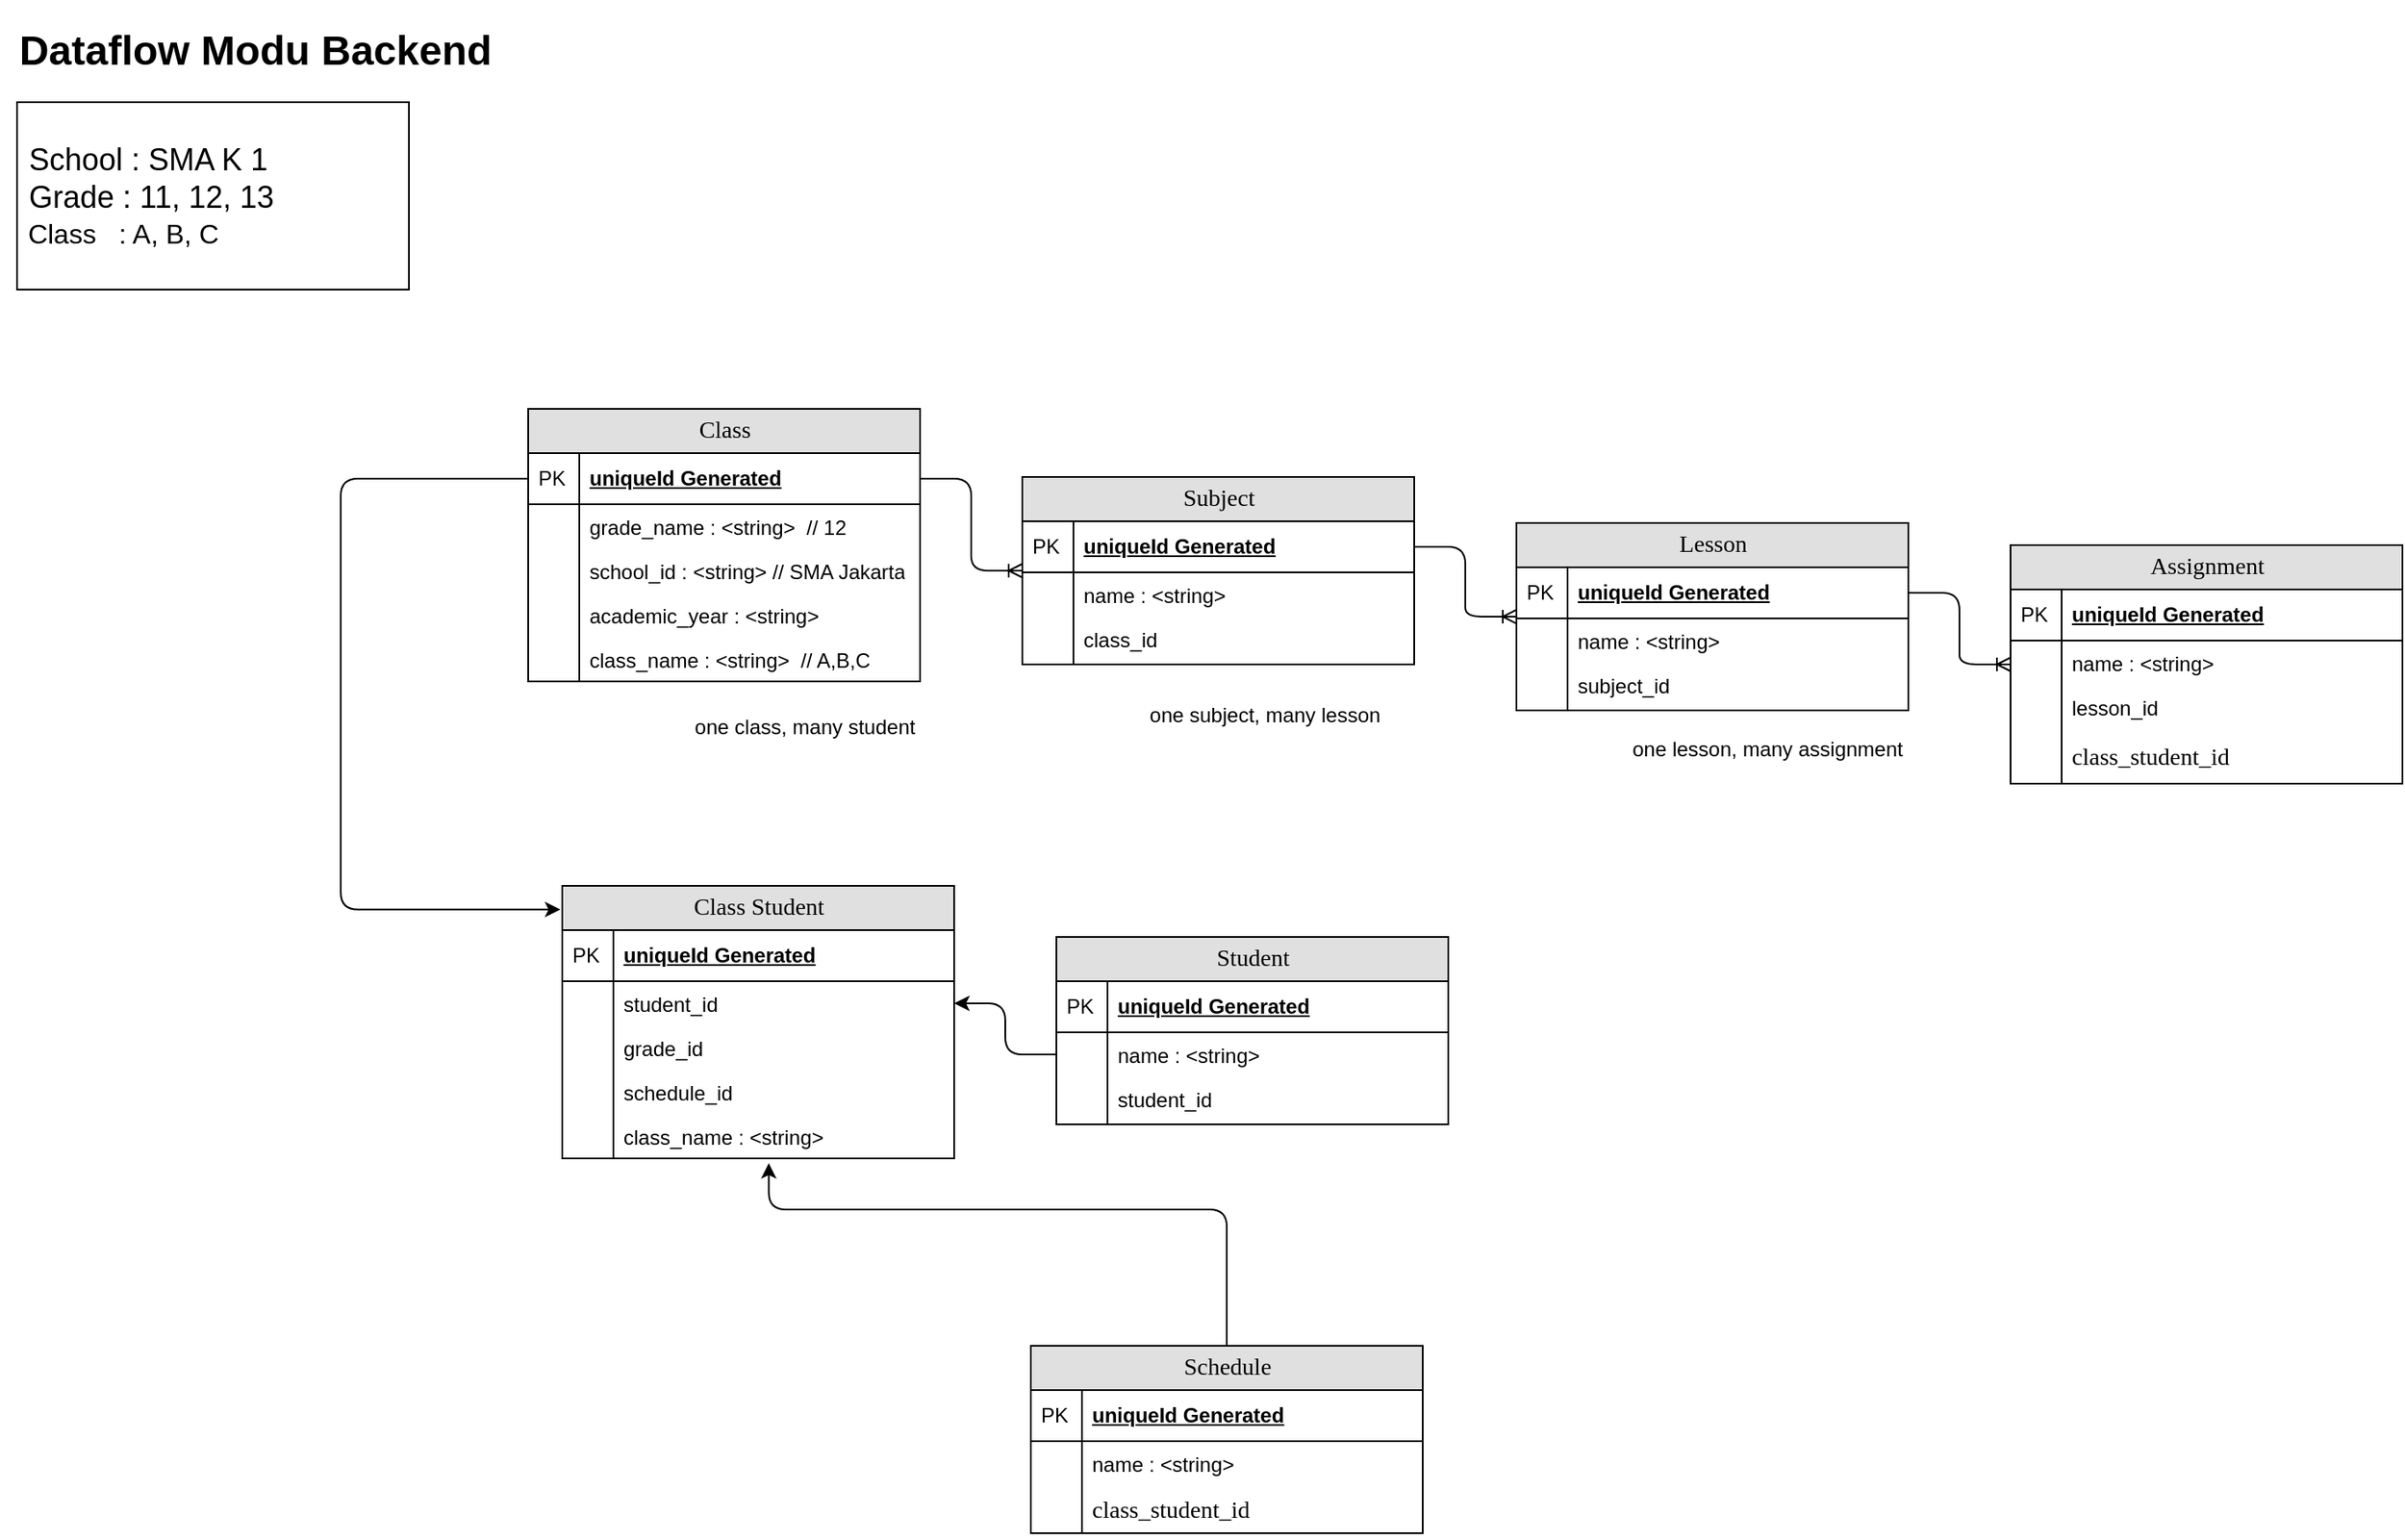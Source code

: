<mxfile version="15.3.1" type="github">
  <diagram name="Page-1" id="e56a1550-8fbb-45ad-956c-1786394a9013">
    <mxGraphModel dx="4749" dy="2077" grid="1" gridSize="10" guides="1" tooltips="1" connect="1" arrows="1" fold="1" page="1" pageScale="1" pageWidth="4681" pageHeight="3300" background="none" math="0" shadow="0">
      <root>
        <mxCell id="0" />
        <mxCell id="1" parent="0" />
        <mxCell id="IadoKZSt1bUUKNwr9SB5-1" value="&lt;b&gt;&lt;font style=&quot;font-size: 24px&quot;&gt;Dataflow Modu Backend&lt;/font&gt;&lt;/b&gt;" style="text;html=1;strokeColor=none;fillColor=none;align=center;verticalAlign=middle;whiteSpace=wrap;rounded=0;" vertex="1" parent="1">
          <mxGeometry x="330" y="150" width="300" height="60" as="geometry" />
        </mxCell>
        <mxCell id="IadoKZSt1bUUKNwr9SB5-111" value="&lt;font style=&quot;font-size: 18px&quot;&gt;&amp;nbsp;School&lt;span style=&quot;white-space: pre&quot;&gt;	&lt;/span&gt;: SMA K 1&lt;br&gt;&amp;nbsp;Grade&lt;span style=&quot;white-space: pre&quot;&gt;	&lt;/span&gt;: 11, 12, 13&lt;br&gt;&lt;/font&gt;&lt;div&gt;&lt;span&gt;&lt;font size=&quot;3&quot;&gt;&amp;nbsp;Class&lt;span style=&quot;white-space: pre&quot;&gt;	&lt;/span&gt;&amp;nbsp; : A, B, C&lt;/font&gt;&lt;/span&gt;&lt;/div&gt;" style="rounded=0;whiteSpace=wrap;html=1;align=left;" vertex="1" parent="1">
          <mxGeometry x="340" y="210" width="230" height="110" as="geometry" />
        </mxCell>
        <mxCell id="IadoKZSt1bUUKNwr9SB5-3" value="Class" style="swimlane;html=1;fontStyle=0;childLayout=stackLayout;horizontal=1;startSize=26;fillColor=#e0e0e0;horizontalStack=0;resizeParent=1;resizeLast=0;collapsible=1;marginBottom=0;swimlaneFillColor=#ffffff;align=center;rounded=0;shadow=0;comic=0;labelBackgroundColor=none;strokeWidth=1;fontFamily=Verdana;fontSize=14" vertex="1" parent="1">
          <mxGeometry x="640" y="390" width="230" height="160" as="geometry" />
        </mxCell>
        <mxCell id="IadoKZSt1bUUKNwr9SB5-4" value="uniqueId Generated" style="shape=partialRectangle;top=0;left=0;right=0;bottom=1;html=1;align=left;verticalAlign=middle;fillColor=none;spacingLeft=34;spacingRight=4;whiteSpace=wrap;overflow=hidden;rotatable=0;points=[[0,0.5],[1,0.5]];portConstraint=eastwest;dropTarget=0;fontStyle=5;" vertex="1" parent="IadoKZSt1bUUKNwr9SB5-3">
          <mxGeometry y="26" width="230" height="30" as="geometry" />
        </mxCell>
        <mxCell id="IadoKZSt1bUUKNwr9SB5-5" value="PK" style="shape=partialRectangle;top=0;left=0;bottom=0;html=1;fillColor=none;align=left;verticalAlign=middle;spacingLeft=4;spacingRight=4;whiteSpace=wrap;overflow=hidden;rotatable=0;points=[];portConstraint=eastwest;part=1;" vertex="1" connectable="0" parent="IadoKZSt1bUUKNwr9SB5-4">
          <mxGeometry width="30" height="30" as="geometry" />
        </mxCell>
        <mxCell id="IadoKZSt1bUUKNwr9SB5-6" value="grade_name : &amp;lt;string&amp;gt;&amp;nbsp; // 12" style="shape=partialRectangle;top=0;left=0;right=0;bottom=0;html=1;align=left;verticalAlign=top;fillColor=none;spacingLeft=34;spacingRight=4;whiteSpace=wrap;overflow=hidden;rotatable=0;points=[[0,0.5],[1,0.5]];portConstraint=eastwest;dropTarget=0;" vertex="1" parent="IadoKZSt1bUUKNwr9SB5-3">
          <mxGeometry y="56" width="230" height="26" as="geometry" />
        </mxCell>
        <mxCell id="IadoKZSt1bUUKNwr9SB5-7" value="" style="shape=partialRectangle;top=0;left=0;bottom=0;html=1;fillColor=none;align=left;verticalAlign=top;spacingLeft=4;spacingRight=4;whiteSpace=wrap;overflow=hidden;rotatable=0;points=[];portConstraint=eastwest;part=1;" vertex="1" connectable="0" parent="IadoKZSt1bUUKNwr9SB5-6">
          <mxGeometry width="30" height="26" as="geometry" />
        </mxCell>
        <mxCell id="IadoKZSt1bUUKNwr9SB5-8" value="school_id : &amp;lt;string&amp;gt; // SMA Jakarta" style="shape=partialRectangle;top=0;left=0;right=0;bottom=0;html=1;align=left;verticalAlign=top;fillColor=none;spacingLeft=34;spacingRight=4;whiteSpace=wrap;overflow=hidden;rotatable=0;points=[[0,0.5],[1,0.5]];portConstraint=eastwest;dropTarget=0;" vertex="1" parent="IadoKZSt1bUUKNwr9SB5-3">
          <mxGeometry y="82" width="230" height="26" as="geometry" />
        </mxCell>
        <mxCell id="IadoKZSt1bUUKNwr9SB5-9" value="" style="shape=partialRectangle;top=0;left=0;bottom=0;html=1;fillColor=none;align=left;verticalAlign=top;spacingLeft=4;spacingRight=4;whiteSpace=wrap;overflow=hidden;rotatable=0;points=[];portConstraint=eastwest;part=1;" vertex="1" connectable="0" parent="IadoKZSt1bUUKNwr9SB5-8">
          <mxGeometry width="30" height="26" as="geometry" />
        </mxCell>
        <mxCell id="IadoKZSt1bUUKNwr9SB5-10" value="academic_year : &amp;lt;string&amp;gt;" style="shape=partialRectangle;top=0;left=0;right=0;bottom=0;html=1;align=left;verticalAlign=top;fillColor=none;spacingLeft=34;spacingRight=4;whiteSpace=wrap;overflow=hidden;rotatable=0;points=[[0,0.5],[1,0.5]];portConstraint=eastwest;dropTarget=0;" vertex="1" parent="IadoKZSt1bUUKNwr9SB5-3">
          <mxGeometry y="108" width="230" height="26" as="geometry" />
        </mxCell>
        <mxCell id="IadoKZSt1bUUKNwr9SB5-11" value="" style="shape=partialRectangle;top=0;left=0;bottom=0;html=1;fillColor=none;align=left;verticalAlign=top;spacingLeft=4;spacingRight=4;whiteSpace=wrap;overflow=hidden;rotatable=0;points=[];portConstraint=eastwest;part=1;" vertex="1" connectable="0" parent="IadoKZSt1bUUKNwr9SB5-10">
          <mxGeometry width="30" height="26" as="geometry" />
        </mxCell>
        <mxCell id="IadoKZSt1bUUKNwr9SB5-12" value="class_name : &amp;lt;string&amp;gt;&amp;nbsp; // A,B,C" style="shape=partialRectangle;top=0;left=0;right=0;bottom=0;html=1;align=left;verticalAlign=top;fillColor=none;spacingLeft=34;spacingRight=4;whiteSpace=wrap;overflow=hidden;rotatable=0;points=[[0,0.5],[1,0.5]];portConstraint=eastwest;dropTarget=0;" vertex="1" parent="IadoKZSt1bUUKNwr9SB5-3">
          <mxGeometry y="134" width="230" height="26" as="geometry" />
        </mxCell>
        <mxCell id="IadoKZSt1bUUKNwr9SB5-13" value="" style="shape=partialRectangle;top=0;left=0;bottom=0;html=1;fillColor=none;align=left;verticalAlign=top;spacingLeft=4;spacingRight=4;whiteSpace=wrap;overflow=hidden;rotatable=0;points=[];portConstraint=eastwest;part=1;" vertex="1" connectable="0" parent="IadoKZSt1bUUKNwr9SB5-12">
          <mxGeometry width="30" height="26" as="geometry" />
        </mxCell>
        <mxCell id="IadoKZSt1bUUKNwr9SB5-15" value="Subject" style="swimlane;html=1;fontStyle=0;childLayout=stackLayout;horizontal=1;startSize=26;fillColor=#e0e0e0;horizontalStack=0;resizeParent=1;resizeLast=0;collapsible=1;marginBottom=0;swimlaneFillColor=#ffffff;align=center;rounded=0;shadow=0;comic=0;labelBackgroundColor=none;strokeWidth=1;fontFamily=Verdana;fontSize=14" vertex="1" parent="1">
          <mxGeometry x="930" y="430" width="230" height="110" as="geometry" />
        </mxCell>
        <mxCell id="IadoKZSt1bUUKNwr9SB5-16" value="uniqueId Generated" style="shape=partialRectangle;top=0;left=0;right=0;bottom=1;html=1;align=left;verticalAlign=middle;fillColor=none;spacingLeft=34;spacingRight=4;whiteSpace=wrap;overflow=hidden;rotatable=0;points=[[0,0.5],[1,0.5]];portConstraint=eastwest;dropTarget=0;fontStyle=5;" vertex="1" parent="IadoKZSt1bUUKNwr9SB5-15">
          <mxGeometry y="26" width="230" height="30" as="geometry" />
        </mxCell>
        <mxCell id="IadoKZSt1bUUKNwr9SB5-17" value="PK" style="shape=partialRectangle;top=0;left=0;bottom=0;html=1;fillColor=none;align=left;verticalAlign=middle;spacingLeft=4;spacingRight=4;whiteSpace=wrap;overflow=hidden;rotatable=0;points=[];portConstraint=eastwest;part=1;" vertex="1" connectable="0" parent="IadoKZSt1bUUKNwr9SB5-16">
          <mxGeometry width="30" height="30" as="geometry" />
        </mxCell>
        <mxCell id="IadoKZSt1bUUKNwr9SB5-18" value="name : &amp;lt;string&amp;gt;&amp;nbsp;" style="shape=partialRectangle;top=0;left=0;right=0;bottom=0;html=1;align=left;verticalAlign=top;fillColor=none;spacingLeft=34;spacingRight=4;whiteSpace=wrap;overflow=hidden;rotatable=0;points=[[0,0.5],[1,0.5]];portConstraint=eastwest;dropTarget=0;" vertex="1" parent="IadoKZSt1bUUKNwr9SB5-15">
          <mxGeometry y="56" width="230" height="26" as="geometry" />
        </mxCell>
        <mxCell id="IadoKZSt1bUUKNwr9SB5-19" value="" style="shape=partialRectangle;top=0;left=0;bottom=0;html=1;fillColor=none;align=left;verticalAlign=top;spacingLeft=4;spacingRight=4;whiteSpace=wrap;overflow=hidden;rotatable=0;points=[];portConstraint=eastwest;part=1;" vertex="1" connectable="0" parent="IadoKZSt1bUUKNwr9SB5-18">
          <mxGeometry width="30" height="26" as="geometry" />
        </mxCell>
        <mxCell id="IadoKZSt1bUUKNwr9SB5-20" value="class_id" style="shape=partialRectangle;top=0;left=0;right=0;bottom=0;html=1;align=left;verticalAlign=top;fillColor=none;spacingLeft=34;spacingRight=4;whiteSpace=wrap;overflow=hidden;rotatable=0;points=[[0,0.5],[1,0.5]];portConstraint=eastwest;dropTarget=0;" vertex="1" parent="IadoKZSt1bUUKNwr9SB5-15">
          <mxGeometry y="82" width="230" height="28" as="geometry" />
        </mxCell>
        <mxCell id="IadoKZSt1bUUKNwr9SB5-21" value="" style="shape=partialRectangle;top=0;left=0;bottom=0;html=1;fillColor=none;align=left;verticalAlign=top;spacingLeft=4;spacingRight=4;whiteSpace=wrap;overflow=hidden;rotatable=0;points=[];portConstraint=eastwest;part=1;" vertex="1" connectable="0" parent="IadoKZSt1bUUKNwr9SB5-20">
          <mxGeometry width="30" height="28" as="geometry" />
        </mxCell>
        <mxCell id="IadoKZSt1bUUKNwr9SB5-26" value="Lesson" style="swimlane;html=1;fontStyle=0;childLayout=stackLayout;horizontal=1;startSize=26;fillColor=#e0e0e0;horizontalStack=0;resizeParent=1;resizeLast=0;collapsible=1;marginBottom=0;swimlaneFillColor=#ffffff;align=center;rounded=0;shadow=0;comic=0;labelBackgroundColor=none;strokeWidth=1;fontFamily=Verdana;fontSize=14" vertex="1" parent="1">
          <mxGeometry x="1220" y="457" width="230" height="110" as="geometry" />
        </mxCell>
        <mxCell id="IadoKZSt1bUUKNwr9SB5-27" value="uniqueId Generated" style="shape=partialRectangle;top=0;left=0;right=0;bottom=1;html=1;align=left;verticalAlign=middle;fillColor=none;spacingLeft=34;spacingRight=4;whiteSpace=wrap;overflow=hidden;rotatable=0;points=[[0,0.5],[1,0.5]];portConstraint=eastwest;dropTarget=0;fontStyle=5;" vertex="1" parent="IadoKZSt1bUUKNwr9SB5-26">
          <mxGeometry y="26" width="230" height="30" as="geometry" />
        </mxCell>
        <mxCell id="IadoKZSt1bUUKNwr9SB5-28" value="PK" style="shape=partialRectangle;top=0;left=0;bottom=0;html=1;fillColor=none;align=left;verticalAlign=middle;spacingLeft=4;spacingRight=4;whiteSpace=wrap;overflow=hidden;rotatable=0;points=[];portConstraint=eastwest;part=1;" vertex="1" connectable="0" parent="IadoKZSt1bUUKNwr9SB5-27">
          <mxGeometry width="30" height="30" as="geometry" />
        </mxCell>
        <mxCell id="IadoKZSt1bUUKNwr9SB5-29" value="name : &amp;lt;string&amp;gt;&amp;nbsp;" style="shape=partialRectangle;top=0;left=0;right=0;bottom=0;html=1;align=left;verticalAlign=top;fillColor=none;spacingLeft=34;spacingRight=4;whiteSpace=wrap;overflow=hidden;rotatable=0;points=[[0,0.5],[1,0.5]];portConstraint=eastwest;dropTarget=0;" vertex="1" parent="IadoKZSt1bUUKNwr9SB5-26">
          <mxGeometry y="56" width="230" height="26" as="geometry" />
        </mxCell>
        <mxCell id="IadoKZSt1bUUKNwr9SB5-30" value="" style="shape=partialRectangle;top=0;left=0;bottom=0;html=1;fillColor=none;align=left;verticalAlign=top;spacingLeft=4;spacingRight=4;whiteSpace=wrap;overflow=hidden;rotatable=0;points=[];portConstraint=eastwest;part=1;" vertex="1" connectable="0" parent="IadoKZSt1bUUKNwr9SB5-29">
          <mxGeometry width="30" height="26" as="geometry" />
        </mxCell>
        <mxCell id="IadoKZSt1bUUKNwr9SB5-31" value="subject_id" style="shape=partialRectangle;top=0;left=0;right=0;bottom=0;html=1;align=left;verticalAlign=top;fillColor=none;spacingLeft=34;spacingRight=4;whiteSpace=wrap;overflow=hidden;rotatable=0;points=[[0,0.5],[1,0.5]];portConstraint=eastwest;dropTarget=0;" vertex="1" parent="IadoKZSt1bUUKNwr9SB5-26">
          <mxGeometry y="82" width="230" height="28" as="geometry" />
        </mxCell>
        <mxCell id="IadoKZSt1bUUKNwr9SB5-32" value="" style="shape=partialRectangle;top=0;left=0;bottom=0;html=1;fillColor=none;align=left;verticalAlign=top;spacingLeft=4;spacingRight=4;whiteSpace=wrap;overflow=hidden;rotatable=0;points=[];portConstraint=eastwest;part=1;" vertex="1" connectable="0" parent="IadoKZSt1bUUKNwr9SB5-31">
          <mxGeometry width="30" height="28" as="geometry" />
        </mxCell>
        <mxCell id="IadoKZSt1bUUKNwr9SB5-37" value="Assignment" style="swimlane;html=1;fontStyle=0;childLayout=stackLayout;horizontal=1;startSize=26;fillColor=#e0e0e0;horizontalStack=0;resizeParent=1;resizeLast=0;collapsible=1;marginBottom=0;swimlaneFillColor=#ffffff;align=center;rounded=0;shadow=0;comic=0;labelBackgroundColor=none;strokeWidth=1;fontFamily=Verdana;fontSize=14" vertex="1" parent="1">
          <mxGeometry x="1510" y="470" width="230" height="140" as="geometry">
            <mxRectangle x="1010" y="1060" width="70" height="26" as="alternateBounds" />
          </mxGeometry>
        </mxCell>
        <mxCell id="IadoKZSt1bUUKNwr9SB5-38" value="uniqueId Generated" style="shape=partialRectangle;top=0;left=0;right=0;bottom=1;html=1;align=left;verticalAlign=middle;fillColor=none;spacingLeft=34;spacingRight=4;whiteSpace=wrap;overflow=hidden;rotatable=0;points=[[0,0.5],[1,0.5]];portConstraint=eastwest;dropTarget=0;fontStyle=5;" vertex="1" parent="IadoKZSt1bUUKNwr9SB5-37">
          <mxGeometry y="26" width="230" height="30" as="geometry" />
        </mxCell>
        <mxCell id="IadoKZSt1bUUKNwr9SB5-39" value="PK" style="shape=partialRectangle;top=0;left=0;bottom=0;html=1;fillColor=none;align=left;verticalAlign=middle;spacingLeft=4;spacingRight=4;whiteSpace=wrap;overflow=hidden;rotatable=0;points=[];portConstraint=eastwest;part=1;" vertex="1" connectable="0" parent="IadoKZSt1bUUKNwr9SB5-38">
          <mxGeometry width="30" height="30" as="geometry" />
        </mxCell>
        <mxCell id="IadoKZSt1bUUKNwr9SB5-40" value="name : &amp;lt;string&amp;gt;&amp;nbsp;" style="shape=partialRectangle;top=0;left=0;right=0;bottom=0;html=1;align=left;verticalAlign=top;fillColor=none;spacingLeft=34;spacingRight=4;whiteSpace=wrap;overflow=hidden;rotatable=0;points=[[0,0.5],[1,0.5]];portConstraint=eastwest;dropTarget=0;" vertex="1" parent="IadoKZSt1bUUKNwr9SB5-37">
          <mxGeometry y="56" width="230" height="26" as="geometry" />
        </mxCell>
        <mxCell id="IadoKZSt1bUUKNwr9SB5-41" value="" style="shape=partialRectangle;top=0;left=0;bottom=0;html=1;fillColor=none;align=left;verticalAlign=top;spacingLeft=4;spacingRight=4;whiteSpace=wrap;overflow=hidden;rotatable=0;points=[];portConstraint=eastwest;part=1;" vertex="1" connectable="0" parent="IadoKZSt1bUUKNwr9SB5-40">
          <mxGeometry width="30" height="26" as="geometry" />
        </mxCell>
        <mxCell id="IadoKZSt1bUUKNwr9SB5-42" value="lesson_id" style="shape=partialRectangle;top=0;left=0;right=0;bottom=0;html=1;align=left;verticalAlign=top;fillColor=none;spacingLeft=34;spacingRight=4;whiteSpace=wrap;overflow=hidden;rotatable=0;points=[[0,0.5],[1,0.5]];portConstraint=eastwest;dropTarget=0;" vertex="1" parent="IadoKZSt1bUUKNwr9SB5-37">
          <mxGeometry y="82" width="230" height="28" as="geometry" />
        </mxCell>
        <mxCell id="IadoKZSt1bUUKNwr9SB5-43" value="" style="shape=partialRectangle;top=0;left=0;bottom=0;html=1;fillColor=none;align=left;verticalAlign=top;spacingLeft=4;spacingRight=4;whiteSpace=wrap;overflow=hidden;rotatable=0;points=[];portConstraint=eastwest;part=1;" vertex="1" connectable="0" parent="IadoKZSt1bUUKNwr9SB5-42">
          <mxGeometry width="30" height="28" as="geometry" />
        </mxCell>
        <mxCell id="IadoKZSt1bUUKNwr9SB5-56" value="&lt;span style=&quot;font-family: &amp;#34;verdana&amp;#34; ; font-size: 14px ; text-align: center&quot;&gt;class_student_id&lt;/span&gt;" style="shape=partialRectangle;top=0;left=0;right=0;bottom=0;html=1;align=left;verticalAlign=top;fillColor=none;spacingLeft=34;spacingRight=4;whiteSpace=wrap;overflow=hidden;rotatable=0;points=[[0,0.5],[1,0.5]];portConstraint=eastwest;dropTarget=0;" vertex="1" parent="IadoKZSt1bUUKNwr9SB5-37">
          <mxGeometry y="110" width="230" height="30" as="geometry" />
        </mxCell>
        <mxCell id="IadoKZSt1bUUKNwr9SB5-57" value="" style="shape=partialRectangle;top=0;left=0;bottom=0;html=1;fillColor=none;align=left;verticalAlign=top;spacingLeft=4;spacingRight=4;whiteSpace=wrap;overflow=hidden;rotatable=0;points=[];portConstraint=eastwest;part=1;" vertex="1" connectable="0" parent="IadoKZSt1bUUKNwr9SB5-56">
          <mxGeometry width="30" height="30" as="geometry" />
        </mxCell>
        <mxCell id="IadoKZSt1bUUKNwr9SB5-58" value="Class Student" style="swimlane;html=1;fontStyle=0;childLayout=stackLayout;horizontal=1;startSize=26;fillColor=#e0e0e0;horizontalStack=0;resizeParent=1;resizeLast=0;collapsible=1;marginBottom=0;swimlaneFillColor=#ffffff;align=center;rounded=0;shadow=0;comic=0;labelBackgroundColor=none;strokeWidth=1;fontFamily=Verdana;fontSize=14" vertex="1" parent="1">
          <mxGeometry x="660" y="670" width="230" height="160" as="geometry" />
        </mxCell>
        <mxCell id="IadoKZSt1bUUKNwr9SB5-59" value="uniqueId Generated" style="shape=partialRectangle;top=0;left=0;right=0;bottom=1;html=1;align=left;verticalAlign=middle;fillColor=none;spacingLeft=34;spacingRight=4;whiteSpace=wrap;overflow=hidden;rotatable=0;points=[[0,0.5],[1,0.5]];portConstraint=eastwest;dropTarget=0;fontStyle=5;" vertex="1" parent="IadoKZSt1bUUKNwr9SB5-58">
          <mxGeometry y="26" width="230" height="30" as="geometry" />
        </mxCell>
        <mxCell id="IadoKZSt1bUUKNwr9SB5-60" value="PK" style="shape=partialRectangle;top=0;left=0;bottom=0;html=1;fillColor=none;align=left;verticalAlign=middle;spacingLeft=4;spacingRight=4;whiteSpace=wrap;overflow=hidden;rotatable=0;points=[];portConstraint=eastwest;part=1;" vertex="1" connectable="0" parent="IadoKZSt1bUUKNwr9SB5-59">
          <mxGeometry width="30" height="30" as="geometry" />
        </mxCell>
        <mxCell id="IadoKZSt1bUUKNwr9SB5-61" value="student_id" style="shape=partialRectangle;top=0;left=0;right=0;bottom=0;html=1;align=left;verticalAlign=top;fillColor=none;spacingLeft=34;spacingRight=4;whiteSpace=wrap;overflow=hidden;rotatable=0;points=[[0,0.5],[1,0.5]];portConstraint=eastwest;dropTarget=0;" vertex="1" parent="IadoKZSt1bUUKNwr9SB5-58">
          <mxGeometry y="56" width="230" height="26" as="geometry" />
        </mxCell>
        <mxCell id="IadoKZSt1bUUKNwr9SB5-62" value="" style="shape=partialRectangle;top=0;left=0;bottom=0;html=1;fillColor=none;align=left;verticalAlign=top;spacingLeft=4;spacingRight=4;whiteSpace=wrap;overflow=hidden;rotatable=0;points=[];portConstraint=eastwest;part=1;" vertex="1" connectable="0" parent="IadoKZSt1bUUKNwr9SB5-61">
          <mxGeometry width="30" height="26" as="geometry" />
        </mxCell>
        <mxCell id="IadoKZSt1bUUKNwr9SB5-63" value="grade_id" style="shape=partialRectangle;top=0;left=0;right=0;bottom=0;html=1;align=left;verticalAlign=top;fillColor=none;spacingLeft=34;spacingRight=4;whiteSpace=wrap;overflow=hidden;rotatable=0;points=[[0,0.5],[1,0.5]];portConstraint=eastwest;dropTarget=0;" vertex="1" parent="IadoKZSt1bUUKNwr9SB5-58">
          <mxGeometry y="82" width="230" height="26" as="geometry" />
        </mxCell>
        <mxCell id="IadoKZSt1bUUKNwr9SB5-64" value="" style="shape=partialRectangle;top=0;left=0;bottom=0;html=1;fillColor=none;align=left;verticalAlign=top;spacingLeft=4;spacingRight=4;whiteSpace=wrap;overflow=hidden;rotatable=0;points=[];portConstraint=eastwest;part=1;" vertex="1" connectable="0" parent="IadoKZSt1bUUKNwr9SB5-63">
          <mxGeometry width="30" height="26" as="geometry" />
        </mxCell>
        <mxCell id="IadoKZSt1bUUKNwr9SB5-65" value="schedule_id" style="shape=partialRectangle;top=0;left=0;right=0;bottom=0;html=1;align=left;verticalAlign=top;fillColor=none;spacingLeft=34;spacingRight=4;whiteSpace=wrap;overflow=hidden;rotatable=0;points=[[0,0.5],[1,0.5]];portConstraint=eastwest;dropTarget=0;" vertex="1" parent="IadoKZSt1bUUKNwr9SB5-58">
          <mxGeometry y="108" width="230" height="26" as="geometry" />
        </mxCell>
        <mxCell id="IadoKZSt1bUUKNwr9SB5-66" value="" style="shape=partialRectangle;top=0;left=0;bottom=0;html=1;fillColor=none;align=left;verticalAlign=top;spacingLeft=4;spacingRight=4;whiteSpace=wrap;overflow=hidden;rotatable=0;points=[];portConstraint=eastwest;part=1;" vertex="1" connectable="0" parent="IadoKZSt1bUUKNwr9SB5-65">
          <mxGeometry width="30" height="26" as="geometry" />
        </mxCell>
        <mxCell id="IadoKZSt1bUUKNwr9SB5-67" value="class_name : &amp;lt;string&amp;gt;" style="shape=partialRectangle;top=0;left=0;right=0;bottom=0;html=1;align=left;verticalAlign=top;fillColor=none;spacingLeft=34;spacingRight=4;whiteSpace=wrap;overflow=hidden;rotatable=0;points=[[0,0.5],[1,0.5]];portConstraint=eastwest;dropTarget=0;" vertex="1" parent="IadoKZSt1bUUKNwr9SB5-58">
          <mxGeometry y="134" width="230" height="26" as="geometry" />
        </mxCell>
        <mxCell id="IadoKZSt1bUUKNwr9SB5-68" value="" style="shape=partialRectangle;top=0;left=0;bottom=0;html=1;fillColor=none;align=left;verticalAlign=top;spacingLeft=4;spacingRight=4;whiteSpace=wrap;overflow=hidden;rotatable=0;points=[];portConstraint=eastwest;part=1;" vertex="1" connectable="0" parent="IadoKZSt1bUUKNwr9SB5-67">
          <mxGeometry width="30" height="26" as="geometry" />
        </mxCell>
        <mxCell id="IadoKZSt1bUUKNwr9SB5-69" value="" style="edgeStyle=entityRelationEdgeStyle;fontSize=12;html=1;endArrow=ERoneToMany;exitX=1;exitY=0.5;exitDx=0;exitDy=0;" edge="1" parent="1" source="IadoKZSt1bUUKNwr9SB5-4" target="IadoKZSt1bUUKNwr9SB5-15">
          <mxGeometry x="530" y="390" width="100" height="100" as="geometry">
            <mxPoint x="900" y="620" as="sourcePoint" />
            <mxPoint x="1000" y="520" as="targetPoint" />
          </mxGeometry>
        </mxCell>
        <mxCell id="IadoKZSt1bUUKNwr9SB5-70" value="" style="edgeStyle=entityRelationEdgeStyle;fontSize=12;html=1;endArrow=ERoneToMany;" edge="1" parent="1" source="IadoKZSt1bUUKNwr9SB5-16" target="IadoKZSt1bUUKNwr9SB5-26">
          <mxGeometry x="530" y="390" width="100" height="100" as="geometry">
            <mxPoint x="1170" y="470" as="sourcePoint" />
            <mxPoint x="1240" y="524" as="targetPoint" />
          </mxGeometry>
        </mxCell>
        <mxCell id="IadoKZSt1bUUKNwr9SB5-74" value="Student" style="swimlane;html=1;fontStyle=0;childLayout=stackLayout;horizontal=1;startSize=26;fillColor=#e0e0e0;horizontalStack=0;resizeParent=1;resizeLast=0;collapsible=1;marginBottom=0;swimlaneFillColor=#ffffff;align=center;rounded=0;shadow=0;comic=0;labelBackgroundColor=none;strokeWidth=1;fontFamily=Verdana;fontSize=14" vertex="1" parent="1">
          <mxGeometry x="950" y="700" width="230" height="110" as="geometry" />
        </mxCell>
        <mxCell id="IadoKZSt1bUUKNwr9SB5-75" value="uniqueId Generated" style="shape=partialRectangle;top=0;left=0;right=0;bottom=1;html=1;align=left;verticalAlign=middle;fillColor=none;spacingLeft=34;spacingRight=4;whiteSpace=wrap;overflow=hidden;rotatable=0;points=[[0,0.5],[1,0.5]];portConstraint=eastwest;dropTarget=0;fontStyle=5;" vertex="1" parent="IadoKZSt1bUUKNwr9SB5-74">
          <mxGeometry y="26" width="230" height="30" as="geometry" />
        </mxCell>
        <mxCell id="IadoKZSt1bUUKNwr9SB5-76" value="PK" style="shape=partialRectangle;top=0;left=0;bottom=0;html=1;fillColor=none;align=left;verticalAlign=middle;spacingLeft=4;spacingRight=4;whiteSpace=wrap;overflow=hidden;rotatable=0;points=[];portConstraint=eastwest;part=1;" vertex="1" connectable="0" parent="IadoKZSt1bUUKNwr9SB5-75">
          <mxGeometry width="30" height="30" as="geometry" />
        </mxCell>
        <mxCell id="IadoKZSt1bUUKNwr9SB5-77" value="name : &amp;lt;string&amp;gt;&amp;nbsp;" style="shape=partialRectangle;top=0;left=0;right=0;bottom=0;html=1;align=left;verticalAlign=top;fillColor=none;spacingLeft=34;spacingRight=4;whiteSpace=wrap;overflow=hidden;rotatable=0;points=[[0,0.5],[1,0.5]];portConstraint=eastwest;dropTarget=0;" vertex="1" parent="IadoKZSt1bUUKNwr9SB5-74">
          <mxGeometry y="56" width="230" height="26" as="geometry" />
        </mxCell>
        <mxCell id="IadoKZSt1bUUKNwr9SB5-78" value="" style="shape=partialRectangle;top=0;left=0;bottom=0;html=1;fillColor=none;align=left;verticalAlign=top;spacingLeft=4;spacingRight=4;whiteSpace=wrap;overflow=hidden;rotatable=0;points=[];portConstraint=eastwest;part=1;" vertex="1" connectable="0" parent="IadoKZSt1bUUKNwr9SB5-77">
          <mxGeometry width="30" height="26" as="geometry" />
        </mxCell>
        <mxCell id="IadoKZSt1bUUKNwr9SB5-79" value="student_id" style="shape=partialRectangle;top=0;left=0;right=0;bottom=0;html=1;align=left;verticalAlign=top;fillColor=none;spacingLeft=34;spacingRight=4;whiteSpace=wrap;overflow=hidden;rotatable=0;points=[[0,0.5],[1,0.5]];portConstraint=eastwest;dropTarget=0;" vertex="1" parent="IadoKZSt1bUUKNwr9SB5-74">
          <mxGeometry y="82" width="230" height="28" as="geometry" />
        </mxCell>
        <mxCell id="IadoKZSt1bUUKNwr9SB5-80" value="" style="shape=partialRectangle;top=0;left=0;bottom=0;html=1;fillColor=none;align=left;verticalAlign=top;spacingLeft=4;spacingRight=4;whiteSpace=wrap;overflow=hidden;rotatable=0;points=[];portConstraint=eastwest;part=1;" vertex="1" connectable="0" parent="IadoKZSt1bUUKNwr9SB5-79">
          <mxGeometry width="30" height="28" as="geometry" />
        </mxCell>
        <mxCell id="IadoKZSt1bUUKNwr9SB5-86" value="" style="edgeStyle=elbowEdgeStyle;elbow=horizontal;endArrow=classic;html=1;exitX=0;exitY=0.5;exitDx=0;exitDy=0;entryX=-0.005;entryY=0.087;entryDx=0;entryDy=0;entryPerimeter=0;" edge="1" parent="1" source="IadoKZSt1bUUKNwr9SB5-4" target="IadoKZSt1bUUKNwr9SB5-58">
          <mxGeometry x="530" y="390" width="50" height="50" as="geometry">
            <mxPoint x="520" y="600" as="sourcePoint" />
            <mxPoint x="630" y="610" as="targetPoint" />
            <Array as="points">
              <mxPoint x="530" y="500" />
            </Array>
          </mxGeometry>
        </mxCell>
        <mxCell id="IadoKZSt1bUUKNwr9SB5-88" value="" style="edgeStyle=entityRelationEdgeStyle;fontSize=12;html=1;endArrow=ERoneToMany;" edge="1" parent="1" source="IadoKZSt1bUUKNwr9SB5-27" target="IadoKZSt1bUUKNwr9SB5-37">
          <mxGeometry x="530" y="390" width="100" height="100" as="geometry">
            <mxPoint x="1170" y="481" as="sourcePoint" />
            <mxPoint x="1510" y="720" as="targetPoint" />
          </mxGeometry>
        </mxCell>
        <mxCell id="IadoKZSt1bUUKNwr9SB5-96" value="Schedule" style="swimlane;html=1;fontStyle=0;childLayout=stackLayout;horizontal=1;startSize=26;fillColor=#e0e0e0;horizontalStack=0;resizeParent=1;resizeLast=0;collapsible=1;marginBottom=0;swimlaneFillColor=#ffffff;align=center;rounded=0;shadow=0;comic=0;labelBackgroundColor=none;strokeWidth=1;fontFamily=Verdana;fontSize=14" vertex="1" parent="1">
          <mxGeometry x="935" y="940" width="230" height="110" as="geometry" />
        </mxCell>
        <mxCell id="IadoKZSt1bUUKNwr9SB5-97" value="uniqueId Generated" style="shape=partialRectangle;top=0;left=0;right=0;bottom=1;html=1;align=left;verticalAlign=middle;fillColor=none;spacingLeft=34;spacingRight=4;whiteSpace=wrap;overflow=hidden;rotatable=0;points=[[0,0.5],[1,0.5]];portConstraint=eastwest;dropTarget=0;fontStyle=5;" vertex="1" parent="IadoKZSt1bUUKNwr9SB5-96">
          <mxGeometry y="26" width="230" height="30" as="geometry" />
        </mxCell>
        <mxCell id="IadoKZSt1bUUKNwr9SB5-98" value="PK" style="shape=partialRectangle;top=0;left=0;bottom=0;html=1;fillColor=none;align=left;verticalAlign=middle;spacingLeft=4;spacingRight=4;whiteSpace=wrap;overflow=hidden;rotatable=0;points=[];portConstraint=eastwest;part=1;" vertex="1" connectable="0" parent="IadoKZSt1bUUKNwr9SB5-97">
          <mxGeometry width="30" height="30" as="geometry" />
        </mxCell>
        <mxCell id="IadoKZSt1bUUKNwr9SB5-99" value="name : &amp;lt;string&amp;gt;&amp;nbsp;" style="shape=partialRectangle;top=0;left=0;right=0;bottom=0;html=1;align=left;verticalAlign=top;fillColor=none;spacingLeft=34;spacingRight=4;whiteSpace=wrap;overflow=hidden;rotatable=0;points=[[0,0.5],[1,0.5]];portConstraint=eastwest;dropTarget=0;" vertex="1" parent="IadoKZSt1bUUKNwr9SB5-96">
          <mxGeometry y="56" width="230" height="26" as="geometry" />
        </mxCell>
        <mxCell id="IadoKZSt1bUUKNwr9SB5-100" value="" style="shape=partialRectangle;top=0;left=0;bottom=0;html=1;fillColor=none;align=left;verticalAlign=top;spacingLeft=4;spacingRight=4;whiteSpace=wrap;overflow=hidden;rotatable=0;points=[];portConstraint=eastwest;part=1;" vertex="1" connectable="0" parent="IadoKZSt1bUUKNwr9SB5-99">
          <mxGeometry width="30" height="26" as="geometry" />
        </mxCell>
        <mxCell id="IadoKZSt1bUUKNwr9SB5-101" value="&lt;span style=&quot;font-family: &amp;#34;verdana&amp;#34; ; font-size: 14px ; text-align: center&quot;&gt;class_student_id&lt;/span&gt;" style="shape=partialRectangle;top=0;left=0;right=0;bottom=0;html=1;align=left;verticalAlign=top;fillColor=none;spacingLeft=34;spacingRight=4;whiteSpace=wrap;overflow=hidden;rotatable=0;points=[[0,0.5],[1,0.5]];portConstraint=eastwest;dropTarget=0;" vertex="1" parent="IadoKZSt1bUUKNwr9SB5-96">
          <mxGeometry y="82" width="230" height="28" as="geometry" />
        </mxCell>
        <mxCell id="IadoKZSt1bUUKNwr9SB5-102" value="" style="shape=partialRectangle;top=0;left=0;bottom=0;html=1;fillColor=none;align=left;verticalAlign=top;spacingLeft=4;spacingRight=4;whiteSpace=wrap;overflow=hidden;rotatable=0;points=[];portConstraint=eastwest;part=1;" vertex="1" connectable="0" parent="IadoKZSt1bUUKNwr9SB5-101">
          <mxGeometry width="30" height="28" as="geometry" />
        </mxCell>
        <mxCell id="IadoKZSt1bUUKNwr9SB5-105" value="" style="edgeStyle=elbowEdgeStyle;elbow=vertical;endArrow=classic;html=1;entryX=0.527;entryY=1.108;entryDx=0;entryDy=0;entryPerimeter=0;exitX=0.5;exitY=0;exitDx=0;exitDy=0;" edge="1" parent="1" source="IadoKZSt1bUUKNwr9SB5-96" target="IadoKZSt1bUUKNwr9SB5-67">
          <mxGeometry x="530" y="390" width="50" height="50" as="geometry">
            <mxPoint x="1200" y="750" as="sourcePoint" />
            <mxPoint x="1250" y="700" as="targetPoint" />
            <Array as="points">
              <mxPoint x="1160" y="860" />
            </Array>
          </mxGeometry>
        </mxCell>
        <mxCell id="IadoKZSt1bUUKNwr9SB5-106" value="" style="edgeStyle=elbowEdgeStyle;elbow=horizontal;endArrow=classic;html=1;exitX=0;exitY=0.5;exitDx=0;exitDy=0;entryX=1;entryY=0.5;entryDx=0;entryDy=0;" edge="1" parent="1" source="IadoKZSt1bUUKNwr9SB5-77" target="IadoKZSt1bUUKNwr9SB5-61">
          <mxGeometry x="530" y="390" width="50" height="50" as="geometry">
            <mxPoint x="1200" y="830" as="sourcePoint" />
            <mxPoint x="1250" y="780" as="targetPoint" />
          </mxGeometry>
        </mxCell>
        <mxCell id="IadoKZSt1bUUKNwr9SB5-107" value="one class, many student" style="text;html=1;strokeColor=none;fillColor=none;align=center;verticalAlign=middle;whiteSpace=wrap;rounded=0;" vertex="1" parent="1">
          <mxGeometry x="735" y="567" width="135" height="20" as="geometry" />
        </mxCell>
        <mxCell id="IadoKZSt1bUUKNwr9SB5-108" value="one subject, many lesson" style="text;html=1;strokeColor=none;fillColor=none;align=center;verticalAlign=middle;whiteSpace=wrap;rounded=0;" vertex="1" parent="1">
          <mxGeometry x="990" y="560" width="165" height="20" as="geometry" />
        </mxCell>
        <mxCell id="IadoKZSt1bUUKNwr9SB5-109" value="one lesson, many assignment" style="text;html=1;strokeColor=none;fillColor=none;align=center;verticalAlign=middle;whiteSpace=wrap;rounded=0;" vertex="1" parent="1">
          <mxGeometry x="1285" y="580" width="165" height="20" as="geometry" />
        </mxCell>
      </root>
    </mxGraphModel>
  </diagram>
</mxfile>
